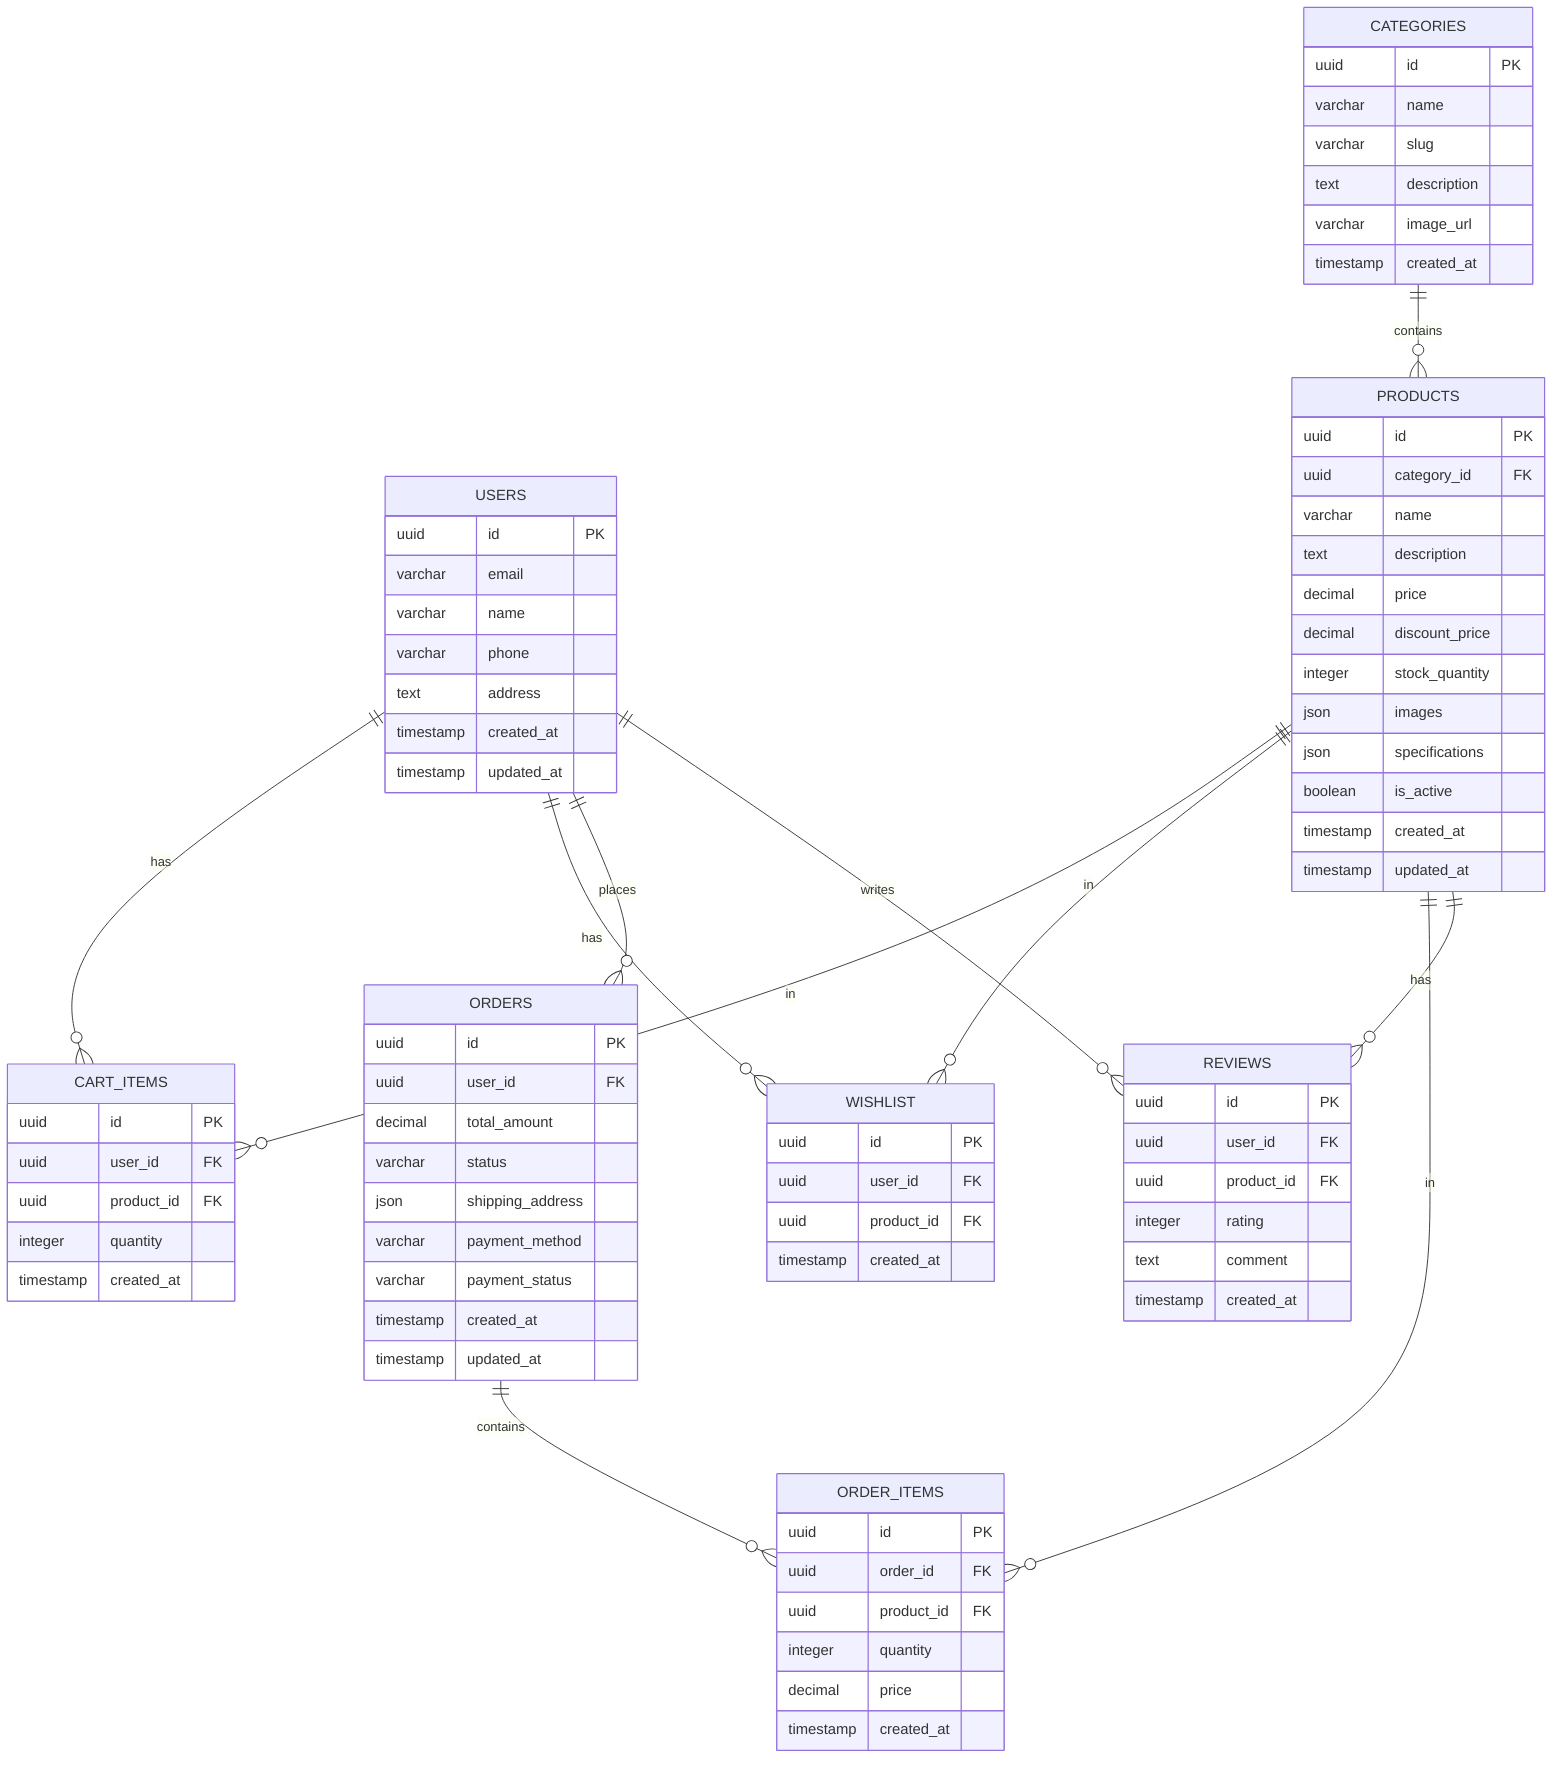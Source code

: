 erDiagram
    USERS {
        uuid id PK
        varchar email
        varchar name
        varchar phone
        text address
        timestamp created_at
        timestamp updated_at
    }
    
    CATEGORIES {
        uuid id PK
        varchar name
        varchar slug
        text description
        varchar image_url
        timestamp created_at
    }
    
    PRODUCTS {
        uuid id PK
        uuid category_id FK
        varchar name
        text description
        decimal price
        decimal discount_price
        integer stock_quantity
        json images
        json specifications
        boolean is_active
        timestamp created_at
        timestamp updated_at
    }
    
    CART_ITEMS {
        uuid id PK
        uuid user_id FK
        uuid product_id FK
        integer quantity
        timestamp created_at
    }
    
    WISHLIST {
        uuid id PK
        uuid user_id FK
        uuid product_id FK
        timestamp created_at
    }
    
    ORDERS {
        uuid id PK
        uuid user_id FK
        decimal total_amount
        varchar status
        json shipping_address
        varchar payment_method
        varchar payment_status
        timestamp created_at
        timestamp updated_at
    }
    
    ORDER_ITEMS {
        uuid id PK
        uuid order_id FK
        uuid product_id FK
        integer quantity
        decimal price
        timestamp created_at
    }
    
    REVIEWS {
        uuid id PK
        uuid user_id FK
        uuid product_id FK
        integer rating
        text comment
        timestamp created_at
    }
    
    USERS ||--o{ CART_ITEMS : "has"
    USERS ||--o{ WISHLIST : "has"
    USERS ||--o{ ORDERS : "places"
    USERS ||--o{ REVIEWS : "writes"
    
    CATEGORIES ||--o{ PRODUCTS : "contains"
    
    PRODUCTS ||--o{ CART_ITEMS : "in"
    PRODUCTS ||--o{ WISHLIST : "in"
    PRODUCTS ||--o{ ORDER_ITEMS : "in"
    PRODUCTS ||--o{ REVIEWS : "has"
    
    ORDERS ||--o{ ORDER_ITEMS : "contains"